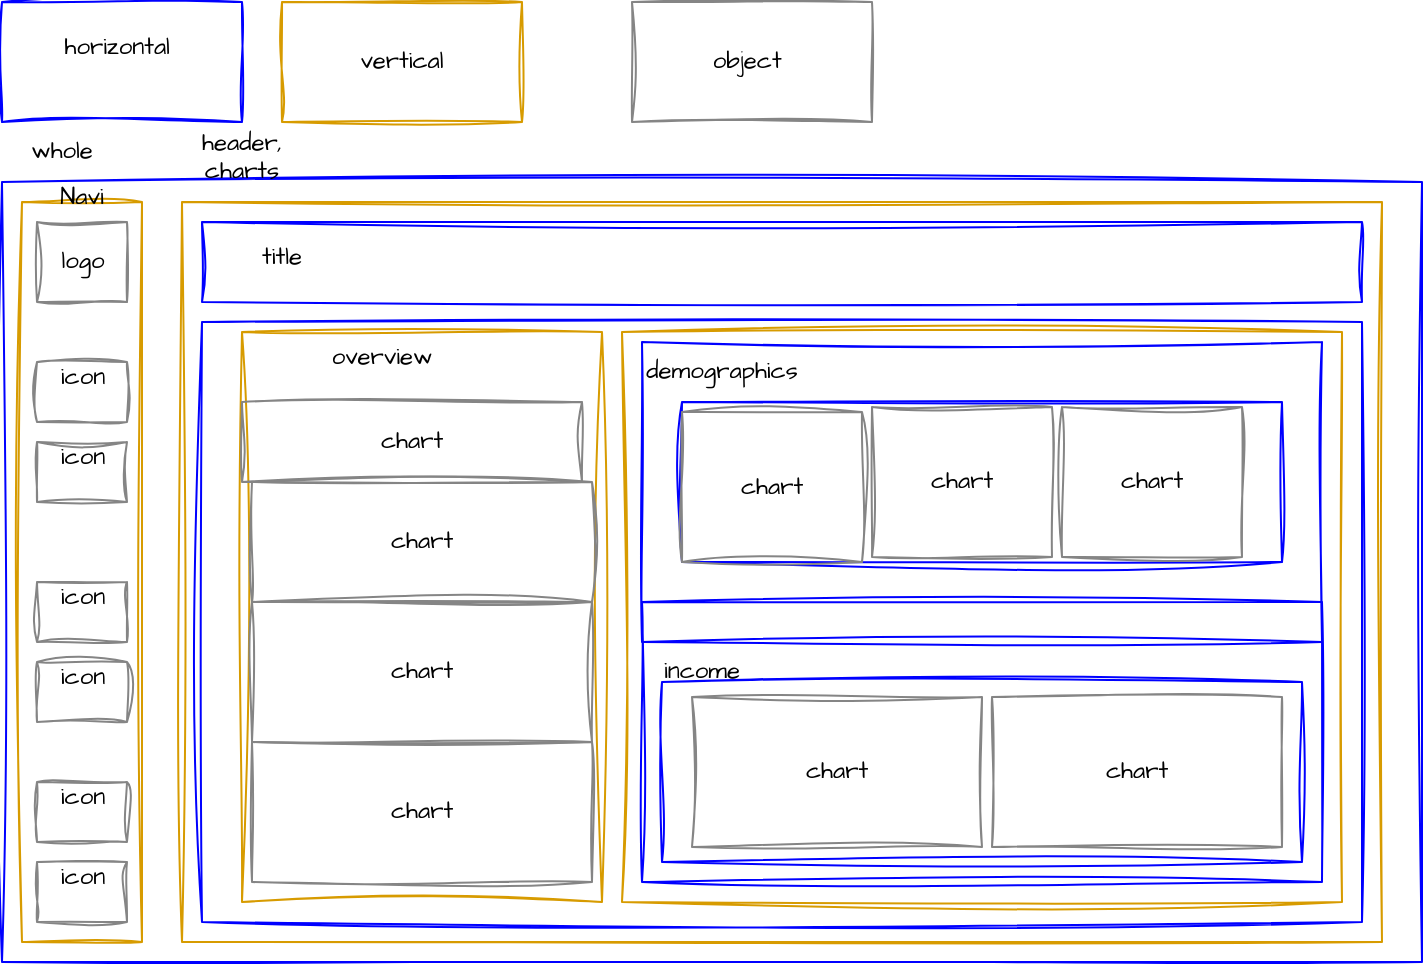 <mxfile version="24.6.1" type="device">
  <diagram name="Page-1" id="VIEfEIOPnBXEZI4hvstC">
    <mxGraphModel dx="779" dy="510" grid="1" gridSize="10" guides="1" tooltips="1" connect="1" arrows="1" fold="1" page="1" pageScale="1" pageWidth="850" pageHeight="1100" math="0" shadow="0">
      <root>
        <mxCell id="0" />
        <mxCell id="1" parent="0" />
        <mxCell id="TQEilbY2hY_B8D0ruo_E-2" value="horizontal&amp;nbsp;&lt;div&gt;&lt;br&gt;&lt;/div&gt;" style="rounded=0;whiteSpace=wrap;html=1;sketch=1;hachureGap=4;jiggle=2;curveFitting=1;fontFamily=Architects Daughter;fontSource=https%3A%2F%2Ffonts.googleapis.com%2Fcss%3Ffamily%3DArchitects%2BDaughter;labelBackgroundColor=none;fillColor=none;strokeColor=#0000FF;" vertex="1" parent="1">
          <mxGeometry x="50" y="120" width="120" height="60" as="geometry" />
        </mxCell>
        <mxCell id="TQEilbY2hY_B8D0ruo_E-3" value="vertical" style="rounded=0;whiteSpace=wrap;html=1;sketch=1;hachureGap=4;jiggle=2;curveFitting=1;fontFamily=Architects Daughter;fontSource=https%3A%2F%2Ffonts.googleapis.com%2Fcss%3Ffamily%3DArchitects%2BDaughter;fillColor=none;strokeColor=#d79b00;" vertex="1" parent="1">
          <mxGeometry x="190" y="120" width="120" height="60" as="geometry" />
        </mxCell>
        <mxCell id="TQEilbY2hY_B8D0ruo_E-4" value="object&amp;nbsp;" style="rounded=0;whiteSpace=wrap;html=1;sketch=1;hachureGap=4;jiggle=2;curveFitting=1;fontFamily=Architects Daughter;fontSource=https%3A%2F%2Ffonts.googleapis.com%2Fcss%3Ffamily%3DArchitects%2BDaughter;gradientColor=none;fillColor=none;strokeColor=#858585;" vertex="1" parent="1">
          <mxGeometry x="365" y="120" width="120" height="60" as="geometry" />
        </mxCell>
        <mxCell id="TQEilbY2hY_B8D0ruo_E-5" value="&lt;div&gt;&lt;br&gt;&lt;/div&gt;" style="rounded=0;whiteSpace=wrap;html=1;sketch=1;hachureGap=4;jiggle=2;curveFitting=1;fontFamily=Architects Daughter;fontSource=https%3A%2F%2Ffonts.googleapis.com%2Fcss%3Ffamily%3DArchitects%2BDaughter;labelBackgroundColor=none;fillColor=none;strokeColor=#0000FF;" vertex="1" parent="1">
          <mxGeometry x="50" y="210" width="710" height="390" as="geometry" />
        </mxCell>
        <mxCell id="TQEilbY2hY_B8D0ruo_E-7" value="whole" style="text;html=1;align=center;verticalAlign=middle;whiteSpace=wrap;rounded=0;fontFamily=Architects Daughter;fontSource=https%3A%2F%2Ffonts.googleapis.com%2Fcss%3Ffamily%3DArchitects%2BDaughter;" vertex="1" parent="1">
          <mxGeometry x="50" y="180" width="60" height="30" as="geometry" />
        </mxCell>
        <mxCell id="TQEilbY2hY_B8D0ruo_E-10" value="" style="rounded=0;whiteSpace=wrap;html=1;sketch=1;hachureGap=4;jiggle=2;curveFitting=1;fontFamily=Architects Daughter;fontSource=https%3A%2F%2Ffonts.googleapis.com%2Fcss%3Ffamily%3DArchitects%2BDaughter;fillColor=none;strokeColor=#d79b00;" vertex="1" parent="1">
          <mxGeometry x="60" y="220" width="60" height="370" as="geometry" />
        </mxCell>
        <mxCell id="TQEilbY2hY_B8D0ruo_E-11" value="Navi&lt;div&gt;&lt;br&gt;&lt;/div&gt;" style="text;html=1;align=center;verticalAlign=middle;whiteSpace=wrap;rounded=0;fontFamily=Architects Daughter;fontSource=https%3A%2F%2Ffonts.googleapis.com%2Fcss%3Ffamily%3DArchitects%2BDaughter;" vertex="1" parent="1">
          <mxGeometry x="60" y="210" width="60" height="30" as="geometry" />
        </mxCell>
        <mxCell id="TQEilbY2hY_B8D0ruo_E-12" value="logo" style="rounded=0;whiteSpace=wrap;html=1;sketch=1;hachureGap=4;jiggle=2;curveFitting=1;fontFamily=Architects Daughter;fontSource=https%3A%2F%2Ffonts.googleapis.com%2Fcss%3Ffamily%3DArchitects%2BDaughter;gradientColor=none;fillColor=none;strokeColor=#858585;" vertex="1" parent="1">
          <mxGeometry x="67.5" y="230" width="45" height="40" as="geometry" />
        </mxCell>
        <mxCell id="TQEilbY2hY_B8D0ruo_E-14" value="icon&lt;div&gt;&lt;br&gt;&lt;/div&gt;" style="rounded=0;whiteSpace=wrap;html=1;sketch=1;hachureGap=4;jiggle=2;curveFitting=1;fontFamily=Architects Daughter;fontSource=https%3A%2F%2Ffonts.googleapis.com%2Fcss%3Ffamily%3DArchitects%2BDaughter;gradientColor=none;fillColor=none;strokeColor=#858585;" vertex="1" parent="1">
          <mxGeometry x="67.5" y="300" width="45" height="30" as="geometry" />
        </mxCell>
        <mxCell id="TQEilbY2hY_B8D0ruo_E-16" value="icon&lt;div&gt;&lt;br&gt;&lt;/div&gt;" style="rounded=0;whiteSpace=wrap;html=1;sketch=1;hachureGap=4;jiggle=2;curveFitting=1;fontFamily=Architects Daughter;fontSource=https%3A%2F%2Ffonts.googleapis.com%2Fcss%3Ffamily%3DArchitects%2BDaughter;gradientColor=none;fillColor=none;strokeColor=#858585;" vertex="1" parent="1">
          <mxGeometry x="67.5" y="340" width="45" height="30" as="geometry" />
        </mxCell>
        <mxCell id="TQEilbY2hY_B8D0ruo_E-17" value="icon&lt;div&gt;&lt;br&gt;&lt;/div&gt;" style="rounded=0;whiteSpace=wrap;html=1;sketch=1;hachureGap=4;jiggle=2;curveFitting=1;fontFamily=Architects Daughter;fontSource=https%3A%2F%2Ffonts.googleapis.com%2Fcss%3Ffamily%3DArchitects%2BDaughter;gradientColor=none;fillColor=none;strokeColor=#858585;" vertex="1" parent="1">
          <mxGeometry x="67.5" y="410" width="45" height="30" as="geometry" />
        </mxCell>
        <mxCell id="TQEilbY2hY_B8D0ruo_E-18" value="icon&lt;div&gt;&lt;br&gt;&lt;/div&gt;" style="rounded=0;whiteSpace=wrap;html=1;sketch=1;hachureGap=4;jiggle=2;curveFitting=1;fontFamily=Architects Daughter;fontSource=https%3A%2F%2Ffonts.googleapis.com%2Fcss%3Ffamily%3DArchitects%2BDaughter;gradientColor=none;fillColor=none;strokeColor=#858585;" vertex="1" parent="1">
          <mxGeometry x="67.5" y="550" width="45" height="30" as="geometry" />
        </mxCell>
        <mxCell id="TQEilbY2hY_B8D0ruo_E-19" value="icon&lt;div&gt;&lt;br&gt;&lt;/div&gt;" style="rounded=0;whiteSpace=wrap;html=1;sketch=1;hachureGap=4;jiggle=2;curveFitting=1;fontFamily=Architects Daughter;fontSource=https%3A%2F%2Ffonts.googleapis.com%2Fcss%3Ffamily%3DArchitects%2BDaughter;gradientColor=none;fillColor=none;strokeColor=#858585;" vertex="1" parent="1">
          <mxGeometry x="67.5" y="450" width="45" height="30" as="geometry" />
        </mxCell>
        <mxCell id="TQEilbY2hY_B8D0ruo_E-20" value="icon&lt;div&gt;&lt;br&gt;&lt;/div&gt;" style="rounded=0;whiteSpace=wrap;html=1;sketch=1;hachureGap=4;jiggle=2;curveFitting=1;fontFamily=Architects Daughter;fontSource=https%3A%2F%2Ffonts.googleapis.com%2Fcss%3Ffamily%3DArchitects%2BDaughter;gradientColor=none;fillColor=none;strokeColor=#858585;" vertex="1" parent="1">
          <mxGeometry x="67.5" y="510" width="45" height="30" as="geometry" />
        </mxCell>
        <mxCell id="TQEilbY2hY_B8D0ruo_E-22" value="" style="rounded=0;whiteSpace=wrap;html=1;sketch=1;hachureGap=4;jiggle=2;curveFitting=1;fontFamily=Architects Daughter;fontSource=https%3A%2F%2Ffonts.googleapis.com%2Fcss%3Ffamily%3DArchitects%2BDaughter;fillColor=none;strokeColor=#d79b00;" vertex="1" parent="1">
          <mxGeometry x="140" y="220" width="600" height="370" as="geometry" />
        </mxCell>
        <mxCell id="TQEilbY2hY_B8D0ruo_E-23" value="header, charts&lt;div&gt;&lt;br&gt;&lt;/div&gt;" style="text;html=1;align=center;verticalAlign=middle;whiteSpace=wrap;rounded=0;fontFamily=Architects Daughter;fontSource=https%3A%2F%2Ffonts.googleapis.com%2Fcss%3Ffamily%3DArchitects%2BDaughter;" vertex="1" parent="1">
          <mxGeometry x="140" y="190" width="60" height="30" as="geometry" />
        </mxCell>
        <mxCell id="TQEilbY2hY_B8D0ruo_E-24" value="&lt;div&gt;&lt;br&gt;&lt;/div&gt;" style="rounded=0;whiteSpace=wrap;html=1;sketch=1;hachureGap=4;jiggle=2;curveFitting=1;fontFamily=Architects Daughter;fontSource=https%3A%2F%2Ffonts.googleapis.com%2Fcss%3Ffamily%3DArchitects%2BDaughter;labelBackgroundColor=none;fillColor=none;strokeColor=#0000FF;" vertex="1" parent="1">
          <mxGeometry x="150" y="230" width="580" height="40" as="geometry" />
        </mxCell>
        <mxCell id="TQEilbY2hY_B8D0ruo_E-25" value="title&lt;div&gt;&lt;br&gt;&lt;/div&gt;" style="text;html=1;align=center;verticalAlign=middle;whiteSpace=wrap;rounded=0;fontFamily=Architects Daughter;fontSource=https%3A%2F%2Ffonts.googleapis.com%2Fcss%3Ffamily%3DArchitects%2BDaughter;" vertex="1" parent="1">
          <mxGeometry x="160" y="240" width="60" height="30" as="geometry" />
        </mxCell>
        <mxCell id="TQEilbY2hY_B8D0ruo_E-26" value="&lt;div&gt;&lt;br&gt;&lt;/div&gt;" style="rounded=0;whiteSpace=wrap;html=1;sketch=1;hachureGap=4;jiggle=2;curveFitting=1;fontFamily=Architects Daughter;fontSource=https%3A%2F%2Ffonts.googleapis.com%2Fcss%3Ffamily%3DArchitects%2BDaughter;labelBackgroundColor=none;fillColor=none;strokeColor=#0000FF;" vertex="1" parent="1">
          <mxGeometry x="150" y="280" width="580" height="300" as="geometry" />
        </mxCell>
        <mxCell id="TQEilbY2hY_B8D0ruo_E-27" value="" style="rounded=0;whiteSpace=wrap;html=1;sketch=1;hachureGap=4;jiggle=2;curveFitting=1;fontFamily=Architects Daughter;fontSource=https%3A%2F%2Ffonts.googleapis.com%2Fcss%3Ffamily%3DArchitects%2BDaughter;fillColor=none;strokeColor=#d79b00;" vertex="1" parent="1">
          <mxGeometry x="170" y="285" width="180" height="285" as="geometry" />
        </mxCell>
        <mxCell id="TQEilbY2hY_B8D0ruo_E-28" value="overview&lt;div&gt;&lt;br&gt;&lt;/div&gt;" style="text;html=1;align=center;verticalAlign=middle;whiteSpace=wrap;rounded=0;fontFamily=Architects Daughter;fontSource=https%3A%2F%2Ffonts.googleapis.com%2Fcss%3Ffamily%3DArchitects%2BDaughter;" vertex="1" parent="1">
          <mxGeometry x="210" y="290" width="60" height="30" as="geometry" />
        </mxCell>
        <mxCell id="TQEilbY2hY_B8D0ruo_E-29" value="chart" style="rounded=0;whiteSpace=wrap;html=1;sketch=1;hachureGap=4;jiggle=2;curveFitting=1;fontFamily=Architects Daughter;fontSource=https%3A%2F%2Ffonts.googleapis.com%2Fcss%3Ffamily%3DArchitects%2BDaughter;gradientColor=none;fillColor=none;strokeColor=#858585;" vertex="1" parent="1">
          <mxGeometry x="170" y="320" width="170" height="40" as="geometry" />
        </mxCell>
        <mxCell id="TQEilbY2hY_B8D0ruo_E-30" value="chart" style="rounded=0;whiteSpace=wrap;html=1;sketch=1;hachureGap=4;jiggle=2;curveFitting=1;fontFamily=Architects Daughter;fontSource=https%3A%2F%2Ffonts.googleapis.com%2Fcss%3Ffamily%3DArchitects%2BDaughter;gradientColor=none;fillColor=none;strokeColor=#858585;" vertex="1" parent="1">
          <mxGeometry x="175" y="360" width="170" height="60" as="geometry" />
        </mxCell>
        <mxCell id="TQEilbY2hY_B8D0ruo_E-31" value="chart" style="rounded=0;whiteSpace=wrap;html=1;sketch=1;hachureGap=4;jiggle=2;curveFitting=1;fontFamily=Architects Daughter;fontSource=https%3A%2F%2Ffonts.googleapis.com%2Fcss%3Ffamily%3DArchitects%2BDaughter;gradientColor=none;fillColor=none;strokeColor=#858585;" vertex="1" parent="1">
          <mxGeometry x="175" y="420" width="170" height="70" as="geometry" />
        </mxCell>
        <mxCell id="TQEilbY2hY_B8D0ruo_E-34" value="chart" style="rounded=0;whiteSpace=wrap;html=1;sketch=1;hachureGap=4;jiggle=2;curveFitting=1;fontFamily=Architects Daughter;fontSource=https%3A%2F%2Ffonts.googleapis.com%2Fcss%3Ffamily%3DArchitects%2BDaughter;gradientColor=none;fillColor=none;strokeColor=#858585;" vertex="1" parent="1">
          <mxGeometry x="175" y="490" width="170" height="70" as="geometry" />
        </mxCell>
        <mxCell id="TQEilbY2hY_B8D0ruo_E-35" value="" style="rounded=0;whiteSpace=wrap;html=1;sketch=1;hachureGap=4;jiggle=2;curveFitting=1;fontFamily=Architects Daughter;fontSource=https%3A%2F%2Ffonts.googleapis.com%2Fcss%3Ffamily%3DArchitects%2BDaughter;fillColor=none;strokeColor=#d79b00;" vertex="1" parent="1">
          <mxGeometry x="360" y="285" width="360" height="285" as="geometry" />
        </mxCell>
        <mxCell id="TQEilbY2hY_B8D0ruo_E-36" value="&lt;div&gt;&lt;br&gt;&lt;/div&gt;" style="rounded=0;whiteSpace=wrap;html=1;sketch=1;hachureGap=4;jiggle=2;curveFitting=1;fontFamily=Architects Daughter;fontSource=https%3A%2F%2Ffonts.googleapis.com%2Fcss%3Ffamily%3DArchitects%2BDaughter;labelBackgroundColor=none;fillColor=none;strokeColor=#0000FF;" vertex="1" parent="1">
          <mxGeometry x="370" y="290" width="340" height="150" as="geometry" />
        </mxCell>
        <mxCell id="TQEilbY2hY_B8D0ruo_E-37" value="&lt;div&gt;&lt;br&gt;&lt;/div&gt;" style="rounded=0;whiteSpace=wrap;html=1;sketch=1;hachureGap=4;jiggle=2;curveFitting=1;fontFamily=Architects Daughter;fontSource=https%3A%2F%2Ffonts.googleapis.com%2Fcss%3Ffamily%3DArchitects%2BDaughter;labelBackgroundColor=none;fillColor=none;strokeColor=#0000FF;" vertex="1" parent="1">
          <mxGeometry x="370" y="420" width="340" height="140" as="geometry" />
        </mxCell>
        <mxCell id="TQEilbY2hY_B8D0ruo_E-38" value="demographics" style="text;html=1;align=center;verticalAlign=middle;whiteSpace=wrap;rounded=0;fontFamily=Architects Daughter;fontSource=https%3A%2F%2Ffonts.googleapis.com%2Fcss%3Ffamily%3DArchitects%2BDaughter;" vertex="1" parent="1">
          <mxGeometry x="380" y="290" width="60" height="30" as="geometry" />
        </mxCell>
        <mxCell id="TQEilbY2hY_B8D0ruo_E-39" value="income" style="text;html=1;align=center;verticalAlign=middle;whiteSpace=wrap;rounded=0;fontFamily=Architects Daughter;fontSource=https%3A%2F%2Ffonts.googleapis.com%2Fcss%3Ffamily%3DArchitects%2BDaughter;" vertex="1" parent="1">
          <mxGeometry x="370" y="440" width="60" height="30" as="geometry" />
        </mxCell>
        <mxCell id="TQEilbY2hY_B8D0ruo_E-40" value="&lt;div&gt;&lt;br&gt;&lt;/div&gt;" style="rounded=0;whiteSpace=wrap;html=1;sketch=1;hachureGap=4;jiggle=2;curveFitting=1;fontFamily=Architects Daughter;fontSource=https%3A%2F%2Ffonts.googleapis.com%2Fcss%3Ffamily%3DArchitects%2BDaughter;labelBackgroundColor=none;fillColor=none;strokeColor=#0000FF;" vertex="1" parent="1">
          <mxGeometry x="390" y="320" width="300" height="80" as="geometry" />
        </mxCell>
        <mxCell id="TQEilbY2hY_B8D0ruo_E-41" value="chart" style="rounded=0;whiteSpace=wrap;html=1;sketch=1;hachureGap=4;jiggle=2;curveFitting=1;fontFamily=Architects Daughter;fontSource=https%3A%2F%2Ffonts.googleapis.com%2Fcss%3Ffamily%3DArchitects%2BDaughter;gradientColor=none;fillColor=none;strokeColor=#858585;" vertex="1" parent="1">
          <mxGeometry x="390" y="325" width="90" height="75" as="geometry" />
        </mxCell>
        <mxCell id="TQEilbY2hY_B8D0ruo_E-42" value="chart" style="rounded=0;whiteSpace=wrap;html=1;sketch=1;hachureGap=4;jiggle=2;curveFitting=1;fontFamily=Architects Daughter;fontSource=https%3A%2F%2Ffonts.googleapis.com%2Fcss%3Ffamily%3DArchitects%2BDaughter;gradientColor=none;fillColor=none;strokeColor=#858585;" vertex="1" parent="1">
          <mxGeometry x="485" y="322.5" width="90" height="75" as="geometry" />
        </mxCell>
        <mxCell id="TQEilbY2hY_B8D0ruo_E-43" value="chart" style="rounded=0;whiteSpace=wrap;html=1;sketch=1;hachureGap=4;jiggle=2;curveFitting=1;fontFamily=Architects Daughter;fontSource=https%3A%2F%2Ffonts.googleapis.com%2Fcss%3Ffamily%3DArchitects%2BDaughter;gradientColor=none;fillColor=none;strokeColor=#858585;" vertex="1" parent="1">
          <mxGeometry x="580" y="322.5" width="90" height="75" as="geometry" />
        </mxCell>
        <mxCell id="TQEilbY2hY_B8D0ruo_E-44" value="&lt;div&gt;&lt;br&gt;&lt;/div&gt;" style="rounded=0;whiteSpace=wrap;html=1;sketch=1;hachureGap=4;jiggle=2;curveFitting=1;fontFamily=Architects Daughter;fontSource=https%3A%2F%2Ffonts.googleapis.com%2Fcss%3Ffamily%3DArchitects%2BDaughter;labelBackgroundColor=none;fillColor=none;strokeColor=#0000FF;" vertex="1" parent="1">
          <mxGeometry x="380" y="460" width="320" height="90" as="geometry" />
        </mxCell>
        <mxCell id="TQEilbY2hY_B8D0ruo_E-45" value="chart" style="rounded=0;whiteSpace=wrap;html=1;sketch=1;hachureGap=4;jiggle=2;curveFitting=1;fontFamily=Architects Daughter;fontSource=https%3A%2F%2Ffonts.googleapis.com%2Fcss%3Ffamily%3DArchitects%2BDaughter;gradientColor=none;fillColor=none;strokeColor=#858585;" vertex="1" parent="1">
          <mxGeometry x="395" y="467.5" width="145" height="75" as="geometry" />
        </mxCell>
        <mxCell id="TQEilbY2hY_B8D0ruo_E-47" value="chart" style="rounded=0;whiteSpace=wrap;html=1;sketch=1;hachureGap=4;jiggle=2;curveFitting=1;fontFamily=Architects Daughter;fontSource=https%3A%2F%2Ffonts.googleapis.com%2Fcss%3Ffamily%3DArchitects%2BDaughter;gradientColor=none;fillColor=none;strokeColor=#858585;" vertex="1" parent="1">
          <mxGeometry x="545" y="467.5" width="145" height="75" as="geometry" />
        </mxCell>
      </root>
    </mxGraphModel>
  </diagram>
</mxfile>
